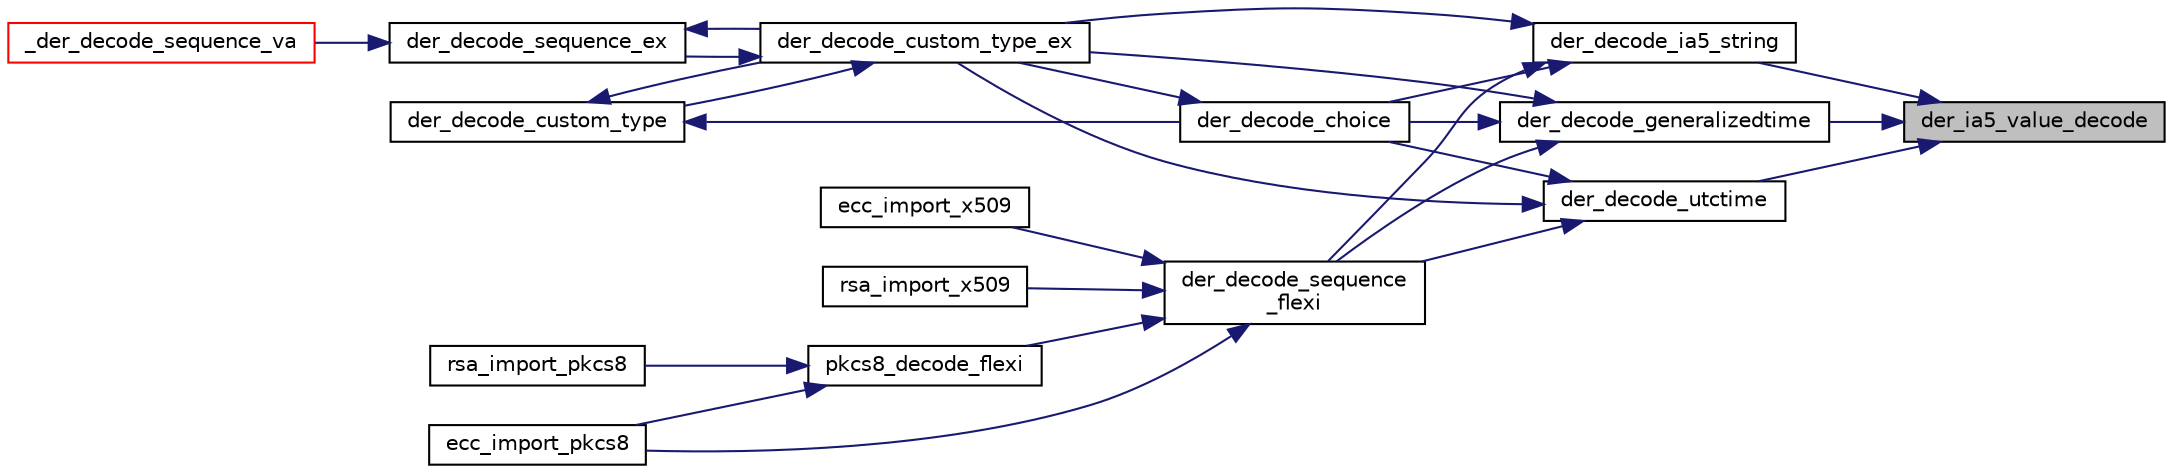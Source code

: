 digraph "der_ia5_value_decode"
{
 // LATEX_PDF_SIZE
  edge [fontname="Helvetica",fontsize="10",labelfontname="Helvetica",labelfontsize="10"];
  node [fontname="Helvetica",fontsize="10",shape=record];
  rankdir="RL";
  Node38 [label="der_ia5_value_decode",height=0.2,width=0.4,color="black", fillcolor="grey75", style="filled", fontcolor="black",tooltip=" "];
  Node38 -> Node39 [dir="back",color="midnightblue",fontsize="10",style="solid"];
  Node39 [label="der_decode_generalizedtime",height=0.2,width=0.4,color="black", fillcolor="white", style="filled",URL="$der__decode__generalizedtime_8c.html#acca5d83c0dcc2bc67d724318132f66e1",tooltip="Decodes a Generalized time structure in DER format (reads all 6 valid encoding formats)"];
  Node39 -> Node40 [dir="back",color="midnightblue",fontsize="10",style="solid"];
  Node40 [label="der_decode_choice",height=0.2,width=0.4,color="black", fillcolor="white", style="filled",URL="$der__decode__choice_8c.html#abbc3f8406cbf0c2d75b1c801192dcad4",tooltip="Decode a CHOICE."];
  Node40 -> Node41 [dir="back",color="midnightblue",fontsize="10",style="solid"];
  Node41 [label="der_decode_custom_type_ex",height=0.2,width=0.4,color="black", fillcolor="white", style="filled",URL="$der__decode__custom__type_8c.html#aaa3acc13042e5d9244ac279a354775fe",tooltip="Extended-decode a Custom type."];
  Node41 -> Node42 [dir="back",color="midnightblue",fontsize="10",style="solid"];
  Node42 [label="der_decode_custom_type",height=0.2,width=0.4,color="black", fillcolor="white", style="filled",URL="$der__decode__custom__type_8c.html#a698f6c64586707819ebd6f90a14264e8",tooltip="Decode a Custom type."];
  Node42 -> Node40 [dir="back",color="midnightblue",fontsize="10",style="solid"];
  Node42 -> Node41 [dir="back",color="midnightblue",fontsize="10",style="solid"];
  Node41 -> Node43 [dir="back",color="midnightblue",fontsize="10",style="solid"];
  Node43 [label="der_decode_sequence_ex",height=0.2,width=0.4,color="black", fillcolor="white", style="filled",URL="$der__decode__sequence__ex_8c.html#a388cbc3f5c404637bc51f9dfb2d4f677",tooltip="Decode a SEQUENCE."];
  Node43 -> Node41 [dir="back",color="midnightblue",fontsize="10",style="solid"];
  Node43 -> Node44 [dir="back",color="midnightblue",fontsize="10",style="solid"];
  Node44 [label="_der_decode_sequence_va",height=0.2,width=0.4,color="red", fillcolor="white", style="filled",URL="$der__decode__sequence__multi_8c.html#a1c505b541a0ed6ddcdccc8ddcef9ed9e",tooltip="Decode a SEQUENCE type using a VA list."];
  Node39 -> Node41 [dir="back",color="midnightblue",fontsize="10",style="solid"];
  Node39 -> Node58 [dir="back",color="midnightblue",fontsize="10",style="solid"];
  Node58 [label="der_decode_sequence\l_flexi",height=0.2,width=0.4,color="black", fillcolor="white", style="filled",URL="$der__decode__sequence__flexi_8c.html#acec68888a6eae3b64f54b37cfb43d9b1",tooltip="ASN.1 DER Flexi(ble) decoder will decode arbitrary DER packets and create a linked list of the decode..."];
  Node58 -> Node59 [dir="back",color="midnightblue",fontsize="10",style="solid"];
  Node59 [label="pkcs8_decode_flexi",height=0.2,width=0.4,color="black", fillcolor="white", style="filled",URL="$pkcs8__decode__flexi_8c.html#a1b0d8fcf234d94638b2554ccea725003",tooltip="PKCS#8 decrypt if necessary & flexi-decode."];
  Node59 -> Node60 [dir="back",color="midnightblue",fontsize="10",style="solid"];
  Node60 [label="ecc_import_pkcs8",height=0.2,width=0.4,color="black", fillcolor="white", style="filled",URL="$ecc__import__pkcs8_8c.html#a0f0e747f119685eee3cc412f4480c52e",tooltip=" "];
  Node59 -> Node53 [dir="back",color="midnightblue",fontsize="10",style="solid"];
  Node53 [label="rsa_import_pkcs8",height=0.2,width=0.4,color="black", fillcolor="white", style="filled",URL="$rsa__import__pkcs8_8c.html#a3d44c6233a326316f7fb01c9d834fad4",tooltip="Import an RSAPublicKey or RSAPrivateKey in PKCS#8 format."];
  Node58 -> Node60 [dir="back",color="midnightblue",fontsize="10",style="solid"];
  Node58 -> Node61 [dir="back",color="midnightblue",fontsize="10",style="solid"];
  Node61 [label="ecc_import_x509",height=0.2,width=0.4,color="black", fillcolor="white", style="filled",URL="$ecc__import__x509_8c.html#abd7477bc1144cdfd4f9e2da835eefbf6",tooltip="Import an ECC key from a X.509 certificate."];
  Node58 -> Node54 [dir="back",color="midnightblue",fontsize="10",style="solid"];
  Node54 [label="rsa_import_x509",height=0.2,width=0.4,color="black", fillcolor="white", style="filled",URL="$rsa__import__x509_8c.html#af7fd232bdc803e8d3f8a109dc171110d",tooltip="Import an RSA key from a X.509 certificate."];
  Node38 -> Node62 [dir="back",color="midnightblue",fontsize="10",style="solid"];
  Node62 [label="der_decode_ia5_string",height=0.2,width=0.4,color="black", fillcolor="white", style="filled",URL="$der__decode__ia5__string_8c.html#ac2868573a2a8857a8463337d8411fe79",tooltip="Store a IA5 STRING."];
  Node62 -> Node40 [dir="back",color="midnightblue",fontsize="10",style="solid"];
  Node62 -> Node41 [dir="back",color="midnightblue",fontsize="10",style="solid"];
  Node62 -> Node58 [dir="back",color="midnightblue",fontsize="10",style="solid"];
  Node38 -> Node63 [dir="back",color="midnightblue",fontsize="10",style="solid"];
  Node63 [label="der_decode_utctime",height=0.2,width=0.4,color="black", fillcolor="white", style="filled",URL="$der__decode__utctime_8c.html#a228dad2e418af24965b9b16188d61aac",tooltip="Decodes a UTC time structure in DER format (reads all 6 valid encoding formats)"];
  Node63 -> Node40 [dir="back",color="midnightblue",fontsize="10",style="solid"];
  Node63 -> Node41 [dir="back",color="midnightblue",fontsize="10",style="solid"];
  Node63 -> Node58 [dir="back",color="midnightblue",fontsize="10",style="solid"];
}
